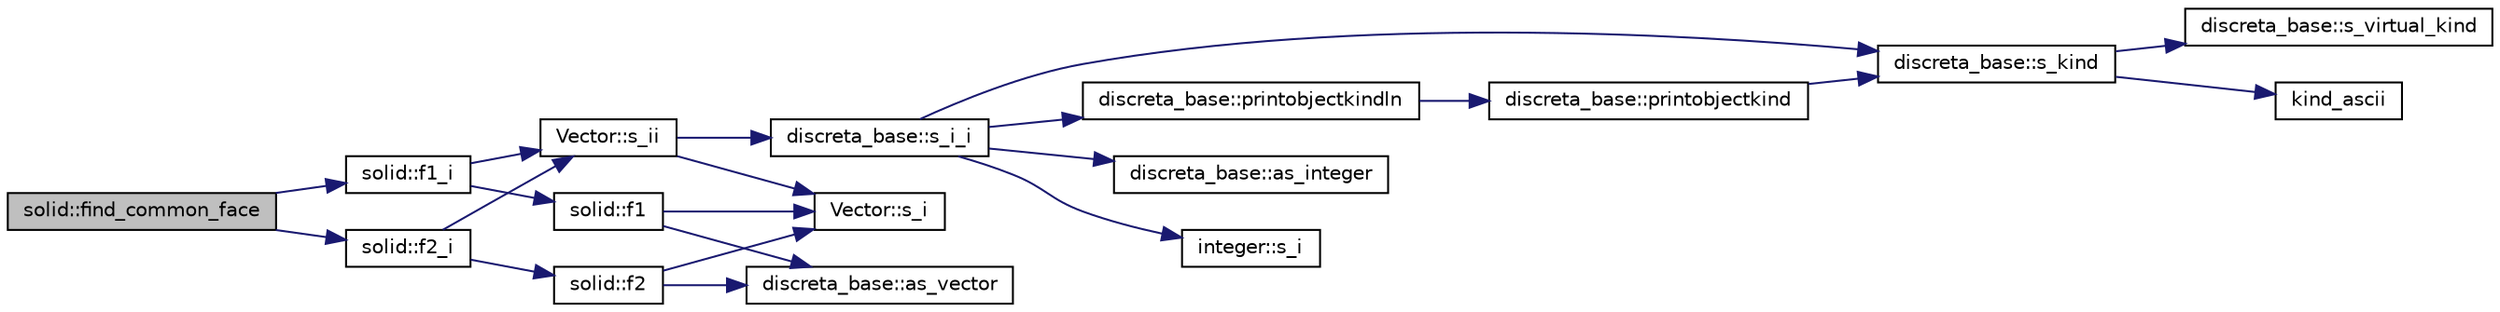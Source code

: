 digraph "solid::find_common_face"
{
  edge [fontname="Helvetica",fontsize="10",labelfontname="Helvetica",labelfontsize="10"];
  node [fontname="Helvetica",fontsize="10",shape=record];
  rankdir="LR";
  Node2383 [label="solid::find_common_face",height=0.2,width=0.4,color="black", fillcolor="grey75", style="filled", fontcolor="black"];
  Node2383 -> Node2384 [color="midnightblue",fontsize="10",style="solid",fontname="Helvetica"];
  Node2384 [label="solid::f1_i",height=0.2,width=0.4,color="black", fillcolor="white", style="filled",URL="$d8/def/classsolid.html#a9de0f986df432ff4f33109ea4f1cc97c"];
  Node2384 -> Node2385 [color="midnightblue",fontsize="10",style="solid",fontname="Helvetica"];
  Node2385 [label="solid::f1",height=0.2,width=0.4,color="black", fillcolor="white", style="filled",URL="$d8/def/classsolid.html#a496eea5cdbcc2e61784e736bb4e06d1d"];
  Node2385 -> Node2386 [color="midnightblue",fontsize="10",style="solid",fontname="Helvetica"];
  Node2386 [label="Vector::s_i",height=0.2,width=0.4,color="black", fillcolor="white", style="filled",URL="$d5/db2/class_vector.html#a1c4fe1752523df8119f70dd550244871"];
  Node2385 -> Node2387 [color="midnightblue",fontsize="10",style="solid",fontname="Helvetica"];
  Node2387 [label="discreta_base::as_vector",height=0.2,width=0.4,color="black", fillcolor="white", style="filled",URL="$d7/d71/classdiscreta__base.html#a7bdd6cae39c380b128ee9e17e42cf020"];
  Node2384 -> Node2388 [color="midnightblue",fontsize="10",style="solid",fontname="Helvetica"];
  Node2388 [label="Vector::s_ii",height=0.2,width=0.4,color="black", fillcolor="white", style="filled",URL="$d5/db2/class_vector.html#a75d4942cc7b9794717b4846c10520db8"];
  Node2388 -> Node2386 [color="midnightblue",fontsize="10",style="solid",fontname="Helvetica"];
  Node2388 -> Node2389 [color="midnightblue",fontsize="10",style="solid",fontname="Helvetica"];
  Node2389 [label="discreta_base::s_i_i",height=0.2,width=0.4,color="black", fillcolor="white", style="filled",URL="$d7/d71/classdiscreta__base.html#aadb92c01fbe69b3034b0214b33fbc735"];
  Node2389 -> Node2390 [color="midnightblue",fontsize="10",style="solid",fontname="Helvetica"];
  Node2390 [label="discreta_base::s_kind",height=0.2,width=0.4,color="black", fillcolor="white", style="filled",URL="$d7/d71/classdiscreta__base.html#a8a830025c74adbbc3362418a7c2ba157"];
  Node2390 -> Node2391 [color="midnightblue",fontsize="10",style="solid",fontname="Helvetica"];
  Node2391 [label="discreta_base::s_virtual_kind",height=0.2,width=0.4,color="black", fillcolor="white", style="filled",URL="$d7/d71/classdiscreta__base.html#a52778a6d6943a468be083d0785d418fb"];
  Node2390 -> Node2392 [color="midnightblue",fontsize="10",style="solid",fontname="Helvetica"];
  Node2392 [label="kind_ascii",height=0.2,width=0.4,color="black", fillcolor="white", style="filled",URL="$d9/d60/discreta_8h.html#ad0ce825a9f29bc6cec27e1b64cfe27bf"];
  Node2389 -> Node2393 [color="midnightblue",fontsize="10",style="solid",fontname="Helvetica"];
  Node2393 [label="discreta_base::printobjectkindln",height=0.2,width=0.4,color="black", fillcolor="white", style="filled",URL="$d7/d71/classdiscreta__base.html#a677ccc8f392ebedde05e453f8cf59559"];
  Node2393 -> Node2394 [color="midnightblue",fontsize="10",style="solid",fontname="Helvetica"];
  Node2394 [label="discreta_base::printobjectkind",height=0.2,width=0.4,color="black", fillcolor="white", style="filled",URL="$d7/d71/classdiscreta__base.html#aa75a1314aa706909b029664944904231"];
  Node2394 -> Node2390 [color="midnightblue",fontsize="10",style="solid",fontname="Helvetica"];
  Node2389 -> Node2395 [color="midnightblue",fontsize="10",style="solid",fontname="Helvetica"];
  Node2395 [label="discreta_base::as_integer",height=0.2,width=0.4,color="black", fillcolor="white", style="filled",URL="$d7/d71/classdiscreta__base.html#a00d7691eaf874fd283d942692fe8dd26"];
  Node2389 -> Node2396 [color="midnightblue",fontsize="10",style="solid",fontname="Helvetica"];
  Node2396 [label="integer::s_i",height=0.2,width=0.4,color="black", fillcolor="white", style="filled",URL="$d0/de5/classinteger.html#adf28e9f94d4c844adaa950deeb80b904"];
  Node2383 -> Node2397 [color="midnightblue",fontsize="10",style="solid",fontname="Helvetica"];
  Node2397 [label="solid::f2_i",height=0.2,width=0.4,color="black", fillcolor="white", style="filled",URL="$d8/def/classsolid.html#a173015a2b945e995448d50dda299c068"];
  Node2397 -> Node2398 [color="midnightblue",fontsize="10",style="solid",fontname="Helvetica"];
  Node2398 [label="solid::f2",height=0.2,width=0.4,color="black", fillcolor="white", style="filled",URL="$d8/def/classsolid.html#a52b43d36c47cf4f57fd277c408d33d58"];
  Node2398 -> Node2386 [color="midnightblue",fontsize="10",style="solid",fontname="Helvetica"];
  Node2398 -> Node2387 [color="midnightblue",fontsize="10",style="solid",fontname="Helvetica"];
  Node2397 -> Node2388 [color="midnightblue",fontsize="10",style="solid",fontname="Helvetica"];
}
